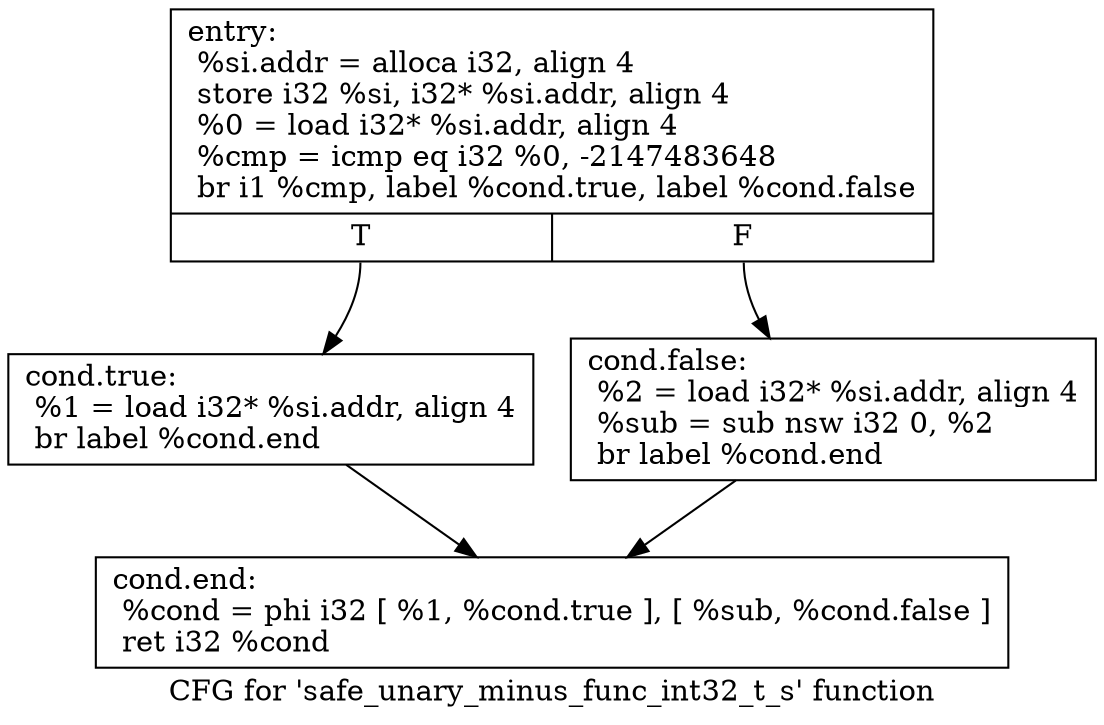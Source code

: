 digraph "CFG for 'safe_unary_minus_func_int32_t_s' function" {
	label="CFG for 'safe_unary_minus_func_int32_t_s' function";

	Node0xab5e4a8 [shape=record,label="{entry:\l  %si.addr = alloca i32, align 4\l  store i32 %si, i32* %si.addr, align 4\l  %0 = load i32* %si.addr, align 4\l  %cmp = icmp eq i32 %0, -2147483648\l  br i1 %cmp, label %cond.true, label %cond.false\l|{<s0>T|<s1>F}}"];
	Node0xab5e4a8:s0 -> Node0xab5e4d8;
	Node0xab5e4a8:s1 -> Node0xab5e508;
	Node0xab5e4d8 [shape=record,label="{cond.true:                                        \l  %1 = load i32* %si.addr, align 4\l  br label %cond.end\l}"];
	Node0xab5e4d8 -> Node0xab5e538;
	Node0xab5e508 [shape=record,label="{cond.false:                                       \l  %2 = load i32* %si.addr, align 4\l  %sub = sub nsw i32 0, %2\l  br label %cond.end\l}"];
	Node0xab5e508 -> Node0xab5e538;
	Node0xab5e538 [shape=record,label="{cond.end:                                         \l  %cond = phi i32 [ %1, %cond.true ], [ %sub, %cond.false ]\l  ret i32 %cond\l}"];
}
